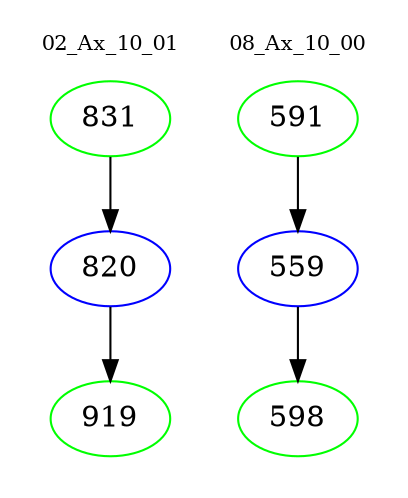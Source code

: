 digraph{
subgraph cluster_0 {
color = white
label = "02_Ax_10_01";
fontsize=10;
T0_831 [label="831", color="green"]
T0_831 -> T0_820 [color="black"]
T0_820 [label="820", color="blue"]
T0_820 -> T0_919 [color="black"]
T0_919 [label="919", color="green"]
}
subgraph cluster_1 {
color = white
label = "08_Ax_10_00";
fontsize=10;
T1_591 [label="591", color="green"]
T1_591 -> T1_559 [color="black"]
T1_559 [label="559", color="blue"]
T1_559 -> T1_598 [color="black"]
T1_598 [label="598", color="green"]
}
}
